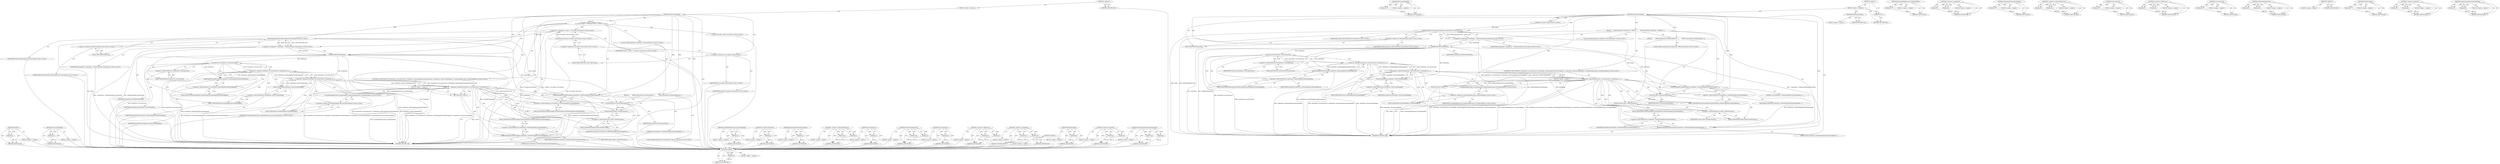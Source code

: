 digraph "setPerformingMicrotaskCheckpoint" {
vulnerable_113 [label=<(METHOD,ASSERT)>];
vulnerable_114 [label=<(PARAM,p1)>];
vulnerable_115 [label=<(BLOCK,&lt;empty&gt;,&lt;empty&gt;)>];
vulnerable_116 [label=<(METHOD_RETURN,ANY)>];
vulnerable_135 [label=<(METHOD,destructionPending)>];
vulnerable_136 [label=<(PARAM,p1)>];
vulnerable_137 [label=<(BLOCK,&lt;empty&gt;,&lt;empty&gt;)>];
vulnerable_138 [label=<(METHOD_RETURN,ANY)>];
vulnerable_6 [label=<(METHOD,&lt;global&gt;)<SUB>1</SUB>>];
vulnerable_7 [label=<(BLOCK,&lt;empty&gt;,&lt;empty&gt;)<SUB>1</SUB>>];
vulnerable_8 [label=<(METHOD,performCheckpoint)<SUB>1</SUB>>];
vulnerable_9 [label="<(BLOCK,{
    v8::Isolate* isolate = v8::Isolate::GetCu...,{
    v8::Isolate* isolate = v8::Isolate::GetCu...)<SUB>2</SUB>>"];
vulnerable_10 [label="<(LOCAL,v8.Isolate* isolate: v8.Isolate*)<SUB>3</SUB>>"];
vulnerable_11 [label="<(&lt;operator&gt;.assignment,* isolate = v8::Isolate::GetCurrent())<SUB>3</SUB>>"];
vulnerable_12 [label="<(IDENTIFIER,isolate,* isolate = v8::Isolate::GetCurrent())<SUB>3</SUB>>"];
vulnerable_13 [label="<(v8.Isolate.GetCurrent,v8::Isolate::GetCurrent())<SUB>3</SUB>>"];
vulnerable_14 [label="<(&lt;operator&gt;.fieldAccess,v8::Isolate::GetCurrent)<SUB>3</SUB>>"];
vulnerable_15 [label="<(&lt;operator&gt;.fieldAccess,v8::Isolate)<SUB>3</SUB>>"];
vulnerable_16 [label="<(IDENTIFIER,v8,v8::Isolate::GetCurrent())<SUB>3</SUB>>"];
vulnerable_17 [label="<(IDENTIFIER,Isolate,v8::Isolate::GetCurrent())<SUB>3</SUB>>"];
vulnerable_18 [label=<(FIELD_IDENTIFIER,GetCurrent,GetCurrent)<SUB>3</SUB>>];
vulnerable_19 [label="<(LOCAL,V8PerIsolateData* isolateData: V8PerIsolateData*)<SUB>4</SUB>>"];
vulnerable_20 [label="<(&lt;operator&gt;.assignment,* isolateData = V8PerIsolateData::from(isolate))<SUB>4</SUB>>"];
vulnerable_21 [label="<(IDENTIFIER,isolateData,* isolateData = V8PerIsolateData::from(isolate))<SUB>4</SUB>>"];
vulnerable_22 [label="<(V8PerIsolateData.from,V8PerIsolateData::from(isolate))<SUB>4</SUB>>"];
vulnerable_23 [label="<(&lt;operator&gt;.fieldAccess,V8PerIsolateData::from)<SUB>4</SUB>>"];
vulnerable_24 [label="<(IDENTIFIER,V8PerIsolateData,V8PerIsolateData::from(isolate))<SUB>4</SUB>>"];
vulnerable_25 [label=<(FIELD_IDENTIFIER,from,from)<SUB>4</SUB>>];
vulnerable_26 [label="<(IDENTIFIER,isolate,V8PerIsolateData::from(isolate))<SUB>4</SUB>>"];
vulnerable_27 [label=<(ASSERT,ASSERT(isolateData))<SUB>5</SUB>>];
vulnerable_28 [label=<(IDENTIFIER,isolateData,ASSERT(isolateData))<SUB>5</SUB>>];
vulnerable_29 [label="<(CONTROL_STRUCTURE,IF,if (isolateData-&gt;recursionLevel() || isolateData-&gt;performingMicrotaskCheckpoint() || isolateData-&gt;destructionPending() || ScriptForbiddenScope::isScriptForbidden()))<SUB>6</SUB>>"];
vulnerable_30 [label=<(&lt;operator&gt;.logicalOr,isolateData-&gt;recursionLevel() || isolateData-&gt;p...)<SUB>6</SUB>>];
vulnerable_31 [label=<(&lt;operator&gt;.logicalOr,isolateData-&gt;recursionLevel() || isolateData-&gt;p...)<SUB>6</SUB>>];
vulnerable_32 [label=<(&lt;operator&gt;.logicalOr,isolateData-&gt;recursionLevel() || isolateData-&gt;p...)<SUB>6</SUB>>];
vulnerable_33 [label=<(recursionLevel,isolateData-&gt;recursionLevel())<SUB>6</SUB>>];
vulnerable_34 [label=<(&lt;operator&gt;.indirectFieldAccess,isolateData-&gt;recursionLevel)<SUB>6</SUB>>];
vulnerable_35 [label=<(IDENTIFIER,isolateData,isolateData-&gt;recursionLevel())<SUB>6</SUB>>];
vulnerable_36 [label=<(FIELD_IDENTIFIER,recursionLevel,recursionLevel)<SUB>6</SUB>>];
vulnerable_37 [label=<(performingMicrotaskCheckpoint,isolateData-&gt;performingMicrotaskCheckpoint())<SUB>6</SUB>>];
vulnerable_38 [label=<(&lt;operator&gt;.indirectFieldAccess,isolateData-&gt;performingMicrotaskCheckpoint)<SUB>6</SUB>>];
vulnerable_39 [label=<(IDENTIFIER,isolateData,isolateData-&gt;performingMicrotaskCheckpoint())<SUB>6</SUB>>];
vulnerable_40 [label=<(FIELD_IDENTIFIER,performingMicrotaskCheckpoint,performingMicrotaskCheckpoint)<SUB>6</SUB>>];
vulnerable_41 [label=<(destructionPending,isolateData-&gt;destructionPending())<SUB>6</SUB>>];
vulnerable_42 [label=<(&lt;operator&gt;.indirectFieldAccess,isolateData-&gt;destructionPending)<SUB>6</SUB>>];
vulnerable_43 [label=<(IDENTIFIER,isolateData,isolateData-&gt;destructionPending())<SUB>6</SUB>>];
vulnerable_44 [label=<(FIELD_IDENTIFIER,destructionPending,destructionPending)<SUB>6</SUB>>];
vulnerable_45 [label="<(ScriptForbiddenScope.isScriptForbidden,ScriptForbiddenScope::isScriptForbidden())<SUB>6</SUB>>"];
vulnerable_46 [label="<(&lt;operator&gt;.fieldAccess,ScriptForbiddenScope::isScriptForbidden)<SUB>6</SUB>>"];
vulnerable_47 [label="<(IDENTIFIER,ScriptForbiddenScope,ScriptForbiddenScope::isScriptForbidden())<SUB>6</SUB>>"];
vulnerable_48 [label=<(FIELD_IDENTIFIER,isScriptForbidden,isScriptForbidden)<SUB>6</SUB>>];
vulnerable_49 [label=<(BLOCK,&lt;empty&gt;,&lt;empty&gt;)<SUB>7</SUB>>];
vulnerable_50 [label=<(RETURN,return;,return;)<SUB>7</SUB>>];
vulnerable_51 [label=<(setPerformingMicrotaskCheckpoint,isolateData-&gt;setPerformingMicrotaskCheckpoint(t...)<SUB>8</SUB>>];
vulnerable_52 [label=<(&lt;operator&gt;.indirectFieldAccess,isolateData-&gt;setPerformingMicrotaskCheckpoint)<SUB>8</SUB>>];
vulnerable_53 [label=<(IDENTIFIER,isolateData,isolateData-&gt;setPerformingMicrotaskCheckpoint(t...)<SUB>8</SUB>>];
vulnerable_54 [label=<(FIELD_IDENTIFIER,setPerformingMicrotaskCheckpoint,setPerformingMicrotaskCheckpoint)<SUB>8</SUB>>];
vulnerable_55 [label=<(LITERAL,true,isolateData-&gt;setPerformingMicrotaskCheckpoint(t...)<SUB>8</SUB>>];
vulnerable_56 [label=<(BLOCK,{
        V8RecursionScope recursionScope(isola...,{
        V8RecursionScope recursionScope(isola...)<SUB>9</SUB>>];
vulnerable_57 [label="<(LOCAL,V8RecursionScope recursionScope: V8RecursionScope)<SUB>10</SUB>>"];
vulnerable_58 [label=<(recursionScope,recursionScope(isolate))<SUB>10</SUB>>];
vulnerable_59 [label=<(IDENTIFIER,isolate,recursionScope(isolate))<SUB>10</SUB>>];
vulnerable_60 [label=<(RunMicrotasks,isolate-&gt;RunMicrotasks())<SUB>11</SUB>>];
vulnerable_61 [label=<(&lt;operator&gt;.indirectFieldAccess,isolate-&gt;RunMicrotasks)<SUB>11</SUB>>];
vulnerable_62 [label=<(IDENTIFIER,isolate,isolate-&gt;RunMicrotasks())<SUB>11</SUB>>];
vulnerable_63 [label=<(FIELD_IDENTIFIER,RunMicrotasks,RunMicrotasks)<SUB>11</SUB>>];
vulnerable_64 [label=<(setPerformingMicrotaskCheckpoint,isolateData-&gt;setPerformingMicrotaskCheckpoint(f...)<SUB>13</SUB>>];
vulnerable_65 [label=<(&lt;operator&gt;.indirectFieldAccess,isolateData-&gt;setPerformingMicrotaskCheckpoint)<SUB>13</SUB>>];
vulnerable_66 [label=<(IDENTIFIER,isolateData,isolateData-&gt;setPerformingMicrotaskCheckpoint(f...)<SUB>13</SUB>>];
vulnerable_67 [label=<(FIELD_IDENTIFIER,setPerformingMicrotaskCheckpoint,setPerformingMicrotaskCheckpoint)<SUB>13</SUB>>];
vulnerable_68 [label=<(LITERAL,false,isolateData-&gt;setPerformingMicrotaskCheckpoint(f...)<SUB>13</SUB>>];
vulnerable_69 [label=<(METHOD_RETURN,void)<SUB>1</SUB>>];
vulnerable_71 [label=<(METHOD_RETURN,ANY)<SUB>1</SUB>>];
vulnerable_139 [label=<(METHOD,ScriptForbiddenScope.isScriptForbidden)>];
vulnerable_140 [label=<(PARAM,p1)>];
vulnerable_141 [label=<(BLOCK,&lt;empty&gt;,&lt;empty&gt;)>];
vulnerable_142 [label=<(METHOD_RETURN,ANY)>];
vulnerable_99 [label=<(METHOD,v8.Isolate.GetCurrent)>];
vulnerable_100 [label=<(PARAM,p1)>];
vulnerable_101 [label=<(BLOCK,&lt;empty&gt;,&lt;empty&gt;)>];
vulnerable_102 [label=<(METHOD_RETURN,ANY)>];
vulnerable_131 [label=<(METHOD,performingMicrotaskCheckpoint)>];
vulnerable_132 [label=<(PARAM,p1)>];
vulnerable_133 [label=<(BLOCK,&lt;empty&gt;,&lt;empty&gt;)>];
vulnerable_134 [label=<(METHOD_RETURN,ANY)>];
vulnerable_126 [label=<(METHOD,&lt;operator&gt;.indirectFieldAccess)>];
vulnerable_127 [label=<(PARAM,p1)>];
vulnerable_128 [label=<(PARAM,p2)>];
vulnerable_129 [label=<(BLOCK,&lt;empty&gt;,&lt;empty&gt;)>];
vulnerable_130 [label=<(METHOD_RETURN,ANY)>];
vulnerable_122 [label=<(METHOD,recursionLevel)>];
vulnerable_123 [label=<(PARAM,p1)>];
vulnerable_124 [label=<(BLOCK,&lt;empty&gt;,&lt;empty&gt;)>];
vulnerable_125 [label=<(METHOD_RETURN,ANY)>];
vulnerable_108 [label=<(METHOD,V8PerIsolateData.from)>];
vulnerable_109 [label=<(PARAM,p1)>];
vulnerable_110 [label=<(PARAM,p2)>];
vulnerable_111 [label=<(BLOCK,&lt;empty&gt;,&lt;empty&gt;)>];
vulnerable_112 [label=<(METHOD_RETURN,ANY)>];
vulnerable_148 [label=<(METHOD,recursionScope)>];
vulnerable_149 [label=<(PARAM,p1)>];
vulnerable_150 [label=<(BLOCK,&lt;empty&gt;,&lt;empty&gt;)>];
vulnerable_151 [label=<(METHOD_RETURN,ANY)>];
vulnerable_103 [label=<(METHOD,&lt;operator&gt;.fieldAccess)>];
vulnerable_104 [label=<(PARAM,p1)>];
vulnerable_105 [label=<(PARAM,p2)>];
vulnerable_106 [label=<(BLOCK,&lt;empty&gt;,&lt;empty&gt;)>];
vulnerable_107 [label=<(METHOD_RETURN,ANY)>];
vulnerable_94 [label=<(METHOD,&lt;operator&gt;.assignment)>];
vulnerable_95 [label=<(PARAM,p1)>];
vulnerable_96 [label=<(PARAM,p2)>];
vulnerable_97 [label=<(BLOCK,&lt;empty&gt;,&lt;empty&gt;)>];
vulnerable_98 [label=<(METHOD_RETURN,ANY)>];
vulnerable_88 [label=<(METHOD,&lt;global&gt;)<SUB>1</SUB>>];
vulnerable_89 [label=<(BLOCK,&lt;empty&gt;,&lt;empty&gt;)>];
vulnerable_90 [label=<(METHOD_RETURN,ANY)>];
vulnerable_152 [label=<(METHOD,RunMicrotasks)>];
vulnerable_153 [label=<(PARAM,p1)>];
vulnerable_154 [label=<(BLOCK,&lt;empty&gt;,&lt;empty&gt;)>];
vulnerable_155 [label=<(METHOD_RETURN,ANY)>];
vulnerable_117 [label=<(METHOD,&lt;operator&gt;.logicalOr)>];
vulnerable_118 [label=<(PARAM,p1)>];
vulnerable_119 [label=<(PARAM,p2)>];
vulnerable_120 [label=<(BLOCK,&lt;empty&gt;,&lt;empty&gt;)>];
vulnerable_121 [label=<(METHOD_RETURN,ANY)>];
vulnerable_143 [label=<(METHOD,setPerformingMicrotaskCheckpoint)>];
vulnerable_144 [label=<(PARAM,p1)>];
vulnerable_145 [label=<(PARAM,p2)>];
vulnerable_146 [label=<(BLOCK,&lt;empty&gt;,&lt;empty&gt;)>];
vulnerable_147 [label=<(METHOD_RETURN,ANY)>];
fixed_104 [label=<(METHOD,ASSERT)>];
fixed_105 [label=<(PARAM,p1)>];
fixed_106 [label=<(BLOCK,&lt;empty&gt;,&lt;empty&gt;)>];
fixed_107 [label=<(METHOD_RETURN,ANY)>];
fixed_126 [label=<(METHOD,destructionPending)>];
fixed_127 [label=<(PARAM,p1)>];
fixed_128 [label=<(BLOCK,&lt;empty&gt;,&lt;empty&gt;)>];
fixed_129 [label=<(METHOD_RETURN,ANY)>];
fixed_6 [label=<(METHOD,&lt;global&gt;)<SUB>1</SUB>>];
fixed_7 [label=<(BLOCK,&lt;empty&gt;,&lt;empty&gt;)<SUB>1</SUB>>];
fixed_8 [label=<(METHOD,performCheckpoint)<SUB>1</SUB>>];
fixed_9 [label=<(BLOCK,&lt;empty&gt;,&lt;empty&gt;)>];
fixed_10 [label=<(METHOD_RETURN,void)<SUB>1</SUB>>];
fixed_12 [label=<(UNKNOWN,),))<SUB>1</SUB>>];
fixed_13 [label=<(METHOD,performCheckpoint)<SUB>2</SUB>>];
fixed_14 [label="<(PARAM,v8::Isolate* isolate)<SUB>2</SUB>>"];
fixed_15 [label=<(BLOCK,{
     V8PerIsolateData* isolateData = V8PerIso...,{
     V8PerIsolateData* isolateData = V8PerIso...)<SUB>3</SUB>>];
fixed_16 [label="<(LOCAL,V8PerIsolateData* isolateData: V8PerIsolateData*)<SUB>4</SUB>>"];
fixed_17 [label="<(&lt;operator&gt;.assignment,* isolateData = V8PerIsolateData::from(isolate))<SUB>4</SUB>>"];
fixed_18 [label="<(IDENTIFIER,isolateData,* isolateData = V8PerIsolateData::from(isolate))<SUB>4</SUB>>"];
fixed_19 [label="<(V8PerIsolateData.from,V8PerIsolateData::from(isolate))<SUB>4</SUB>>"];
fixed_20 [label="<(&lt;operator&gt;.fieldAccess,V8PerIsolateData::from)<SUB>4</SUB>>"];
fixed_21 [label="<(IDENTIFIER,V8PerIsolateData,V8PerIsolateData::from(isolate))<SUB>4</SUB>>"];
fixed_22 [label=<(FIELD_IDENTIFIER,from,from)<SUB>4</SUB>>];
fixed_23 [label="<(IDENTIFIER,isolate,V8PerIsolateData::from(isolate))<SUB>4</SUB>>"];
fixed_24 [label=<(ASSERT,ASSERT(isolateData))<SUB>5</SUB>>];
fixed_25 [label=<(IDENTIFIER,isolateData,ASSERT(isolateData))<SUB>5</SUB>>];
fixed_26 [label="<(CONTROL_STRUCTURE,IF,if (isolateData-&gt;recursionLevel() || isolateData-&gt;performingMicrotaskCheckpoint() || isolateData-&gt;destructionPending() || ScriptForbiddenScope::isScriptForbidden()))<SUB>6</SUB>>"];
fixed_27 [label=<(&lt;operator&gt;.logicalOr,isolateData-&gt;recursionLevel() || isolateData-&gt;p...)<SUB>6</SUB>>];
fixed_28 [label=<(&lt;operator&gt;.logicalOr,isolateData-&gt;recursionLevel() || isolateData-&gt;p...)<SUB>6</SUB>>];
fixed_29 [label=<(&lt;operator&gt;.logicalOr,isolateData-&gt;recursionLevel() || isolateData-&gt;p...)<SUB>6</SUB>>];
fixed_30 [label=<(recursionLevel,isolateData-&gt;recursionLevel())<SUB>6</SUB>>];
fixed_31 [label=<(&lt;operator&gt;.indirectFieldAccess,isolateData-&gt;recursionLevel)<SUB>6</SUB>>];
fixed_32 [label=<(IDENTIFIER,isolateData,isolateData-&gt;recursionLevel())<SUB>6</SUB>>];
fixed_33 [label=<(FIELD_IDENTIFIER,recursionLevel,recursionLevel)<SUB>6</SUB>>];
fixed_34 [label=<(performingMicrotaskCheckpoint,isolateData-&gt;performingMicrotaskCheckpoint())<SUB>6</SUB>>];
fixed_35 [label=<(&lt;operator&gt;.indirectFieldAccess,isolateData-&gt;performingMicrotaskCheckpoint)<SUB>6</SUB>>];
fixed_36 [label=<(IDENTIFIER,isolateData,isolateData-&gt;performingMicrotaskCheckpoint())<SUB>6</SUB>>];
fixed_37 [label=<(FIELD_IDENTIFIER,performingMicrotaskCheckpoint,performingMicrotaskCheckpoint)<SUB>6</SUB>>];
fixed_38 [label=<(destructionPending,isolateData-&gt;destructionPending())<SUB>6</SUB>>];
fixed_39 [label=<(&lt;operator&gt;.indirectFieldAccess,isolateData-&gt;destructionPending)<SUB>6</SUB>>];
fixed_40 [label=<(IDENTIFIER,isolateData,isolateData-&gt;destructionPending())<SUB>6</SUB>>];
fixed_41 [label=<(FIELD_IDENTIFIER,destructionPending,destructionPending)<SUB>6</SUB>>];
fixed_42 [label="<(ScriptForbiddenScope.isScriptForbidden,ScriptForbiddenScope::isScriptForbidden())<SUB>6</SUB>>"];
fixed_43 [label="<(&lt;operator&gt;.fieldAccess,ScriptForbiddenScope::isScriptForbidden)<SUB>6</SUB>>"];
fixed_44 [label="<(IDENTIFIER,ScriptForbiddenScope,ScriptForbiddenScope::isScriptForbidden())<SUB>6</SUB>>"];
fixed_45 [label=<(FIELD_IDENTIFIER,isScriptForbidden,isScriptForbidden)<SUB>6</SUB>>];
fixed_46 [label=<(BLOCK,&lt;empty&gt;,&lt;empty&gt;)<SUB>7</SUB>>];
fixed_47 [label=<(RETURN,return;,return;)<SUB>7</SUB>>];
fixed_48 [label=<(setPerformingMicrotaskCheckpoint,isolateData-&gt;setPerformingMicrotaskCheckpoint(t...)<SUB>8</SUB>>];
fixed_49 [label=<(&lt;operator&gt;.indirectFieldAccess,isolateData-&gt;setPerformingMicrotaskCheckpoint)<SUB>8</SUB>>];
fixed_50 [label=<(IDENTIFIER,isolateData,isolateData-&gt;setPerformingMicrotaskCheckpoint(t...)<SUB>8</SUB>>];
fixed_51 [label=<(FIELD_IDENTIFIER,setPerformingMicrotaskCheckpoint,setPerformingMicrotaskCheckpoint)<SUB>8</SUB>>];
fixed_52 [label=<(LITERAL,true,isolateData-&gt;setPerformingMicrotaskCheckpoint(t...)<SUB>8</SUB>>];
fixed_53 [label=<(BLOCK,{
        V8RecursionScope recursionScope(isola...,{
        V8RecursionScope recursionScope(isola...)<SUB>9</SUB>>];
fixed_54 [label="<(LOCAL,V8RecursionScope recursionScope: V8RecursionScope)<SUB>10</SUB>>"];
fixed_55 [label=<(recursionScope,recursionScope(isolate))<SUB>10</SUB>>];
fixed_56 [label=<(IDENTIFIER,isolate,recursionScope(isolate))<SUB>10</SUB>>];
fixed_57 [label=<(RunMicrotasks,isolate-&gt;RunMicrotasks())<SUB>11</SUB>>];
fixed_58 [label=<(&lt;operator&gt;.indirectFieldAccess,isolate-&gt;RunMicrotasks)<SUB>11</SUB>>];
fixed_59 [label=<(IDENTIFIER,isolate,isolate-&gt;RunMicrotasks())<SUB>11</SUB>>];
fixed_60 [label=<(FIELD_IDENTIFIER,RunMicrotasks,RunMicrotasks)<SUB>11</SUB>>];
fixed_61 [label=<(setPerformingMicrotaskCheckpoint,isolateData-&gt;setPerformingMicrotaskCheckpoint(f...)<SUB>13</SUB>>];
fixed_62 [label=<(&lt;operator&gt;.indirectFieldAccess,isolateData-&gt;setPerformingMicrotaskCheckpoint)<SUB>13</SUB>>];
fixed_63 [label=<(IDENTIFIER,isolateData,isolateData-&gt;setPerformingMicrotaskCheckpoint(f...)<SUB>13</SUB>>];
fixed_64 [label=<(FIELD_IDENTIFIER,setPerformingMicrotaskCheckpoint,setPerformingMicrotaskCheckpoint)<SUB>13</SUB>>];
fixed_65 [label=<(LITERAL,false,isolateData-&gt;setPerformingMicrotaskCheckpoint(f...)<SUB>13</SUB>>];
fixed_66 [label=<(METHOD_RETURN,void)<SUB>2</SUB>>];
fixed_68 [label=<(METHOD_RETURN,ANY)<SUB>1</SUB>>];
fixed_130 [label=<(METHOD,ScriptForbiddenScope.isScriptForbidden)>];
fixed_131 [label=<(PARAM,p1)>];
fixed_132 [label=<(BLOCK,&lt;empty&gt;,&lt;empty&gt;)>];
fixed_133 [label=<(METHOD_RETURN,ANY)>];
fixed_89 [label=<(METHOD,&lt;operator&gt;.assignment)>];
fixed_90 [label=<(PARAM,p1)>];
fixed_91 [label=<(PARAM,p2)>];
fixed_92 [label=<(BLOCK,&lt;empty&gt;,&lt;empty&gt;)>];
fixed_93 [label=<(METHOD_RETURN,ANY)>];
fixed_122 [label=<(METHOD,performingMicrotaskCheckpoint)>];
fixed_123 [label=<(PARAM,p1)>];
fixed_124 [label=<(BLOCK,&lt;empty&gt;,&lt;empty&gt;)>];
fixed_125 [label=<(METHOD_RETURN,ANY)>];
fixed_117 [label=<(METHOD,&lt;operator&gt;.indirectFieldAccess)>];
fixed_118 [label=<(PARAM,p1)>];
fixed_119 [label=<(PARAM,p2)>];
fixed_120 [label=<(BLOCK,&lt;empty&gt;,&lt;empty&gt;)>];
fixed_121 [label=<(METHOD_RETURN,ANY)>];
fixed_113 [label=<(METHOD,recursionLevel)>];
fixed_114 [label=<(PARAM,p1)>];
fixed_115 [label=<(BLOCK,&lt;empty&gt;,&lt;empty&gt;)>];
fixed_116 [label=<(METHOD_RETURN,ANY)>];
fixed_99 [label=<(METHOD,&lt;operator&gt;.fieldAccess)>];
fixed_100 [label=<(PARAM,p1)>];
fixed_101 [label=<(PARAM,p2)>];
fixed_102 [label=<(BLOCK,&lt;empty&gt;,&lt;empty&gt;)>];
fixed_103 [label=<(METHOD_RETURN,ANY)>];
fixed_139 [label=<(METHOD,recursionScope)>];
fixed_140 [label=<(PARAM,p1)>];
fixed_141 [label=<(BLOCK,&lt;empty&gt;,&lt;empty&gt;)>];
fixed_142 [label=<(METHOD_RETURN,ANY)>];
fixed_94 [label=<(METHOD,V8PerIsolateData.from)>];
fixed_95 [label=<(PARAM,p1)>];
fixed_96 [label=<(PARAM,p2)>];
fixed_97 [label=<(BLOCK,&lt;empty&gt;,&lt;empty&gt;)>];
fixed_98 [label=<(METHOD_RETURN,ANY)>];
fixed_83 [label=<(METHOD,&lt;global&gt;)<SUB>1</SUB>>];
fixed_84 [label=<(BLOCK,&lt;empty&gt;,&lt;empty&gt;)>];
fixed_85 [label=<(METHOD_RETURN,ANY)>];
fixed_143 [label=<(METHOD,RunMicrotasks)>];
fixed_144 [label=<(PARAM,p1)>];
fixed_145 [label=<(BLOCK,&lt;empty&gt;,&lt;empty&gt;)>];
fixed_146 [label=<(METHOD_RETURN,ANY)>];
fixed_108 [label=<(METHOD,&lt;operator&gt;.logicalOr)>];
fixed_109 [label=<(PARAM,p1)>];
fixed_110 [label=<(PARAM,p2)>];
fixed_111 [label=<(BLOCK,&lt;empty&gt;,&lt;empty&gt;)>];
fixed_112 [label=<(METHOD_RETURN,ANY)>];
fixed_134 [label=<(METHOD,setPerformingMicrotaskCheckpoint)>];
fixed_135 [label=<(PARAM,p1)>];
fixed_136 [label=<(PARAM,p2)>];
fixed_137 [label=<(BLOCK,&lt;empty&gt;,&lt;empty&gt;)>];
fixed_138 [label=<(METHOD_RETURN,ANY)>];
vulnerable_113 -> vulnerable_114  [key=0, label="AST: "];
vulnerable_113 -> vulnerable_114  [key=1, label="DDG: "];
vulnerable_113 -> vulnerable_115  [key=0, label="AST: "];
vulnerable_113 -> vulnerable_116  [key=0, label="AST: "];
vulnerable_113 -> vulnerable_116  [key=1, label="CFG: "];
vulnerable_114 -> vulnerable_116  [key=0, label="DDG: p1"];
vulnerable_115 -> fixed_104  [key=0];
vulnerable_116 -> fixed_104  [key=0];
vulnerable_135 -> vulnerable_136  [key=0, label="AST: "];
vulnerable_135 -> vulnerable_136  [key=1, label="DDG: "];
vulnerable_135 -> vulnerable_137  [key=0, label="AST: "];
vulnerable_135 -> vulnerable_138  [key=0, label="AST: "];
vulnerable_135 -> vulnerable_138  [key=1, label="CFG: "];
vulnerable_136 -> vulnerable_138  [key=0, label="DDG: p1"];
vulnerable_137 -> fixed_104  [key=0];
vulnerable_138 -> fixed_104  [key=0];
vulnerable_6 -> vulnerable_7  [key=0, label="AST: "];
vulnerable_6 -> vulnerable_71  [key=0, label="AST: "];
vulnerable_6 -> vulnerable_71  [key=1, label="CFG: "];
vulnerable_7 -> vulnerable_8  [key=0, label="AST: "];
vulnerable_8 -> vulnerable_9  [key=0, label="AST: "];
vulnerable_8 -> vulnerable_69  [key=0, label="AST: "];
vulnerable_8 -> vulnerable_15  [key=0, label="CFG: "];
vulnerable_8 -> vulnerable_56  [key=0, label="DDG: "];
vulnerable_8 -> vulnerable_27  [key=0, label="DDG: "];
vulnerable_8 -> vulnerable_51  [key=0, label="DDG: "];
vulnerable_8 -> vulnerable_64  [key=0, label="DDG: "];
vulnerable_8 -> vulnerable_22  [key=0, label="DDG: "];
vulnerable_8 -> vulnerable_50  [key=0, label="DDG: "];
vulnerable_8 -> vulnerable_58  [key=0, label="DDG: "];
vulnerable_9 -> vulnerable_10  [key=0, label="AST: "];
vulnerable_9 -> vulnerable_11  [key=0, label="AST: "];
vulnerable_9 -> vulnerable_19  [key=0, label="AST: "];
vulnerable_9 -> vulnerable_20  [key=0, label="AST: "];
vulnerable_9 -> vulnerable_27  [key=0, label="AST: "];
vulnerable_9 -> vulnerable_29  [key=0, label="AST: "];
vulnerable_9 -> vulnerable_51  [key=0, label="AST: "];
vulnerable_9 -> vulnerable_56  [key=0, label="AST: "];
vulnerable_9 -> vulnerable_64  [key=0, label="AST: "];
vulnerable_10 -> fixed_104  [key=0];
vulnerable_11 -> vulnerable_12  [key=0, label="AST: "];
vulnerable_11 -> vulnerable_13  [key=0, label="AST: "];
vulnerable_11 -> vulnerable_25  [key=0, label="CFG: "];
vulnerable_11 -> vulnerable_69  [key=0, label="DDG: v8::Isolate::GetCurrent()"];
vulnerable_11 -> vulnerable_69  [key=1, label="DDG: * isolate = v8::Isolate::GetCurrent()"];
vulnerable_11 -> vulnerable_22  [key=0, label="DDG: isolate"];
vulnerable_12 -> fixed_104  [key=0];
vulnerable_13 -> vulnerable_14  [key=0, label="AST: "];
vulnerable_13 -> vulnerable_11  [key=0, label="CFG: "];
vulnerable_13 -> vulnerable_11  [key=1, label="DDG: v8::Isolate::GetCurrent"];
vulnerable_13 -> vulnerable_69  [key=0, label="DDG: v8::Isolate::GetCurrent"];
vulnerable_14 -> vulnerable_15  [key=0, label="AST: "];
vulnerable_14 -> vulnerable_18  [key=0, label="AST: "];
vulnerable_14 -> vulnerable_13  [key=0, label="CFG: "];
vulnerable_15 -> vulnerable_16  [key=0, label="AST: "];
vulnerable_15 -> vulnerable_17  [key=0, label="AST: "];
vulnerable_15 -> vulnerable_18  [key=0, label="CFG: "];
vulnerable_16 -> fixed_104  [key=0];
vulnerable_17 -> fixed_104  [key=0];
vulnerable_18 -> vulnerable_14  [key=0, label="CFG: "];
vulnerable_19 -> fixed_104  [key=0];
vulnerable_20 -> vulnerable_21  [key=0, label="AST: "];
vulnerable_20 -> vulnerable_22  [key=0, label="AST: "];
vulnerable_20 -> vulnerable_27  [key=0, label="CFG: "];
vulnerable_20 -> vulnerable_27  [key=1, label="DDG: isolateData"];
vulnerable_20 -> vulnerable_69  [key=0, label="DDG: V8PerIsolateData::from(isolate)"];
vulnerable_20 -> vulnerable_69  [key=1, label="DDG: * isolateData = V8PerIsolateData::from(isolate)"];
vulnerable_21 -> fixed_104  [key=0];
vulnerable_22 -> vulnerable_23  [key=0, label="AST: "];
vulnerable_22 -> vulnerable_26  [key=0, label="AST: "];
vulnerable_22 -> vulnerable_20  [key=0, label="CFG: "];
vulnerable_22 -> vulnerable_20  [key=1, label="DDG: V8PerIsolateData::from"];
vulnerable_22 -> vulnerable_20  [key=2, label="DDG: isolate"];
vulnerable_22 -> vulnerable_69  [key=0, label="DDG: V8PerIsolateData::from"];
vulnerable_22 -> vulnerable_69  [key=1, label="DDG: isolate"];
vulnerable_22 -> vulnerable_58  [key=0, label="DDG: isolate"];
vulnerable_23 -> vulnerable_24  [key=0, label="AST: "];
vulnerable_23 -> vulnerable_25  [key=0, label="AST: "];
vulnerable_23 -> vulnerable_22  [key=0, label="CFG: "];
vulnerable_24 -> fixed_104  [key=0];
vulnerable_25 -> vulnerable_23  [key=0, label="CFG: "];
vulnerable_26 -> fixed_104  [key=0];
vulnerable_27 -> vulnerable_28  [key=0, label="AST: "];
vulnerable_27 -> vulnerable_36  [key=0, label="CFG: "];
vulnerable_27 -> vulnerable_69  [key=0, label="DDG: isolateData"];
vulnerable_27 -> vulnerable_69  [key=1, label="DDG: ASSERT(isolateData)"];
vulnerable_27 -> vulnerable_51  [key=0, label="DDG: isolateData"];
vulnerable_27 -> vulnerable_64  [key=0, label="DDG: isolateData"];
vulnerable_27 -> vulnerable_41  [key=0, label="DDG: isolateData"];
vulnerable_27 -> vulnerable_33  [key=0, label="DDG: isolateData"];
vulnerable_27 -> vulnerable_37  [key=0, label="DDG: isolateData"];
vulnerable_28 -> fixed_104  [key=0];
vulnerable_29 -> vulnerable_30  [key=0, label="AST: "];
vulnerable_29 -> vulnerable_49  [key=0, label="AST: "];
vulnerable_30 -> vulnerable_31  [key=0, label="AST: "];
vulnerable_30 -> vulnerable_45  [key=0, label="AST: "];
vulnerable_30 -> vulnerable_50  [key=0, label="CFG: "];
vulnerable_30 -> vulnerable_50  [key=1, label="CDG: "];
vulnerable_30 -> vulnerable_54  [key=0, label="CFG: "];
vulnerable_30 -> vulnerable_54  [key=1, label="CDG: "];
vulnerable_30 -> vulnerable_69  [key=0, label="DDG: isolateData-&gt;recursionLevel() || isolateData-&gt;performingMicrotaskCheckpoint() || isolateData-&gt;destructionPending()"];
vulnerable_30 -> vulnerable_69  [key=1, label="DDG: ScriptForbiddenScope::isScriptForbidden()"];
vulnerable_30 -> vulnerable_69  [key=2, label="DDG: isolateData-&gt;recursionLevel() || isolateData-&gt;performingMicrotaskCheckpoint() || isolateData-&gt;destructionPending() || ScriptForbiddenScope::isScriptForbidden()"];
vulnerable_30 -> vulnerable_58  [key=0, label="CDG: "];
vulnerable_30 -> vulnerable_60  [key=0, label="CDG: "];
vulnerable_30 -> vulnerable_61  [key=0, label="CDG: "];
vulnerable_30 -> vulnerable_64  [key=0, label="CDG: "];
vulnerable_30 -> vulnerable_51  [key=0, label="CDG: "];
vulnerable_30 -> vulnerable_52  [key=0, label="CDG: "];
vulnerable_30 -> vulnerable_67  [key=0, label="CDG: "];
vulnerable_30 -> vulnerable_63  [key=0, label="CDG: "];
vulnerable_30 -> vulnerable_65  [key=0, label="CDG: "];
vulnerable_31 -> vulnerable_32  [key=0, label="AST: "];
vulnerable_31 -> vulnerable_41  [key=0, label="AST: "];
vulnerable_31 -> vulnerable_30  [key=0, label="CFG: "];
vulnerable_31 -> vulnerable_30  [key=1, label="DDG: isolateData-&gt;recursionLevel() || isolateData-&gt;performingMicrotaskCheckpoint()"];
vulnerable_31 -> vulnerable_30  [key=2, label="DDG: isolateData-&gt;destructionPending()"];
vulnerable_31 -> vulnerable_48  [key=0, label="CFG: "];
vulnerable_31 -> vulnerable_48  [key=1, label="CDG: "];
vulnerable_31 -> vulnerable_69  [key=0, label="DDG: isolateData-&gt;recursionLevel() || isolateData-&gt;performingMicrotaskCheckpoint()"];
vulnerable_31 -> vulnerable_69  [key=1, label="DDG: isolateData-&gt;destructionPending()"];
vulnerable_31 -> vulnerable_46  [key=0, label="CDG: "];
vulnerable_31 -> vulnerable_45  [key=0, label="CDG: "];
vulnerable_32 -> vulnerable_33  [key=0, label="AST: "];
vulnerable_32 -> vulnerable_37  [key=0, label="AST: "];
vulnerable_32 -> vulnerable_31  [key=0, label="CFG: "];
vulnerable_32 -> vulnerable_31  [key=1, label="DDG: isolateData-&gt;recursionLevel()"];
vulnerable_32 -> vulnerable_31  [key=2, label="DDG: isolateData-&gt;performingMicrotaskCheckpoint()"];
vulnerable_32 -> vulnerable_44  [key=0, label="CFG: "];
vulnerable_32 -> vulnerable_44  [key=1, label="CDG: "];
vulnerable_32 -> vulnerable_69  [key=0, label="DDG: isolateData-&gt;recursionLevel()"];
vulnerable_32 -> vulnerable_69  [key=1, label="DDG: isolateData-&gt;performingMicrotaskCheckpoint()"];
vulnerable_32 -> vulnerable_42  [key=0, label="CDG: "];
vulnerable_32 -> vulnerable_41  [key=0, label="CDG: "];
vulnerable_33 -> vulnerable_34  [key=0, label="AST: "];
vulnerable_33 -> vulnerable_32  [key=0, label="CFG: "];
vulnerable_33 -> vulnerable_32  [key=1, label="DDG: isolateData-&gt;recursionLevel"];
vulnerable_33 -> vulnerable_40  [key=0, label="CFG: "];
vulnerable_33 -> vulnerable_40  [key=1, label="CDG: "];
vulnerable_33 -> vulnerable_69  [key=0, label="DDG: isolateData-&gt;recursionLevel"];
vulnerable_33 -> vulnerable_37  [key=0, label="CDG: "];
vulnerable_33 -> vulnerable_38  [key=0, label="CDG: "];
vulnerable_34 -> vulnerable_35  [key=0, label="AST: "];
vulnerable_34 -> vulnerable_36  [key=0, label="AST: "];
vulnerable_34 -> vulnerable_33  [key=0, label="CFG: "];
vulnerable_35 -> fixed_104  [key=0];
vulnerable_36 -> vulnerable_34  [key=0, label="CFG: "];
vulnerable_37 -> vulnerable_38  [key=0, label="AST: "];
vulnerable_37 -> vulnerable_32  [key=0, label="CFG: "];
vulnerable_37 -> vulnerable_32  [key=1, label="DDG: isolateData-&gt;performingMicrotaskCheckpoint"];
vulnerable_37 -> vulnerable_69  [key=0, label="DDG: isolateData-&gt;performingMicrotaskCheckpoint"];
vulnerable_38 -> vulnerable_39  [key=0, label="AST: "];
vulnerable_38 -> vulnerable_40  [key=0, label="AST: "];
vulnerable_38 -> vulnerable_37  [key=0, label="CFG: "];
vulnerable_39 -> fixed_104  [key=0];
vulnerable_40 -> vulnerable_38  [key=0, label="CFG: "];
vulnerable_41 -> vulnerable_42  [key=0, label="AST: "];
vulnerable_41 -> vulnerable_31  [key=0, label="CFG: "];
vulnerable_41 -> vulnerable_31  [key=1, label="DDG: isolateData-&gt;destructionPending"];
vulnerable_41 -> vulnerable_69  [key=0, label="DDG: isolateData-&gt;destructionPending"];
vulnerable_42 -> vulnerable_43  [key=0, label="AST: "];
vulnerable_42 -> vulnerable_44  [key=0, label="AST: "];
vulnerable_42 -> vulnerable_41  [key=0, label="CFG: "];
vulnerable_43 -> fixed_104  [key=0];
vulnerable_44 -> vulnerable_42  [key=0, label="CFG: "];
vulnerable_45 -> vulnerable_46  [key=0, label="AST: "];
vulnerable_45 -> vulnerable_30  [key=0, label="CFG: "];
vulnerable_45 -> vulnerable_30  [key=1, label="DDG: ScriptForbiddenScope::isScriptForbidden"];
vulnerable_45 -> vulnerable_69  [key=0, label="DDG: ScriptForbiddenScope::isScriptForbidden"];
vulnerable_46 -> vulnerable_47  [key=0, label="AST: "];
vulnerable_46 -> vulnerable_48  [key=0, label="AST: "];
vulnerable_46 -> vulnerable_45  [key=0, label="CFG: "];
vulnerable_47 -> fixed_104  [key=0];
vulnerable_48 -> vulnerable_46  [key=0, label="CFG: "];
vulnerable_49 -> vulnerable_50  [key=0, label="AST: "];
vulnerable_50 -> vulnerable_69  [key=0, label="CFG: "];
vulnerable_50 -> vulnerable_69  [key=1, label="DDG: &lt;RET&gt;"];
vulnerable_51 -> vulnerable_52  [key=0, label="AST: "];
vulnerable_51 -> vulnerable_55  [key=0, label="AST: "];
vulnerable_51 -> vulnerable_58  [key=0, label="CFG: "];
vulnerable_51 -> vulnerable_64  [key=0, label="DDG: isolateData-&gt;setPerformingMicrotaskCheckpoint"];
vulnerable_52 -> vulnerable_53  [key=0, label="AST: "];
vulnerable_52 -> vulnerable_54  [key=0, label="AST: "];
vulnerable_52 -> vulnerable_51  [key=0, label="CFG: "];
vulnerable_53 -> fixed_104  [key=0];
vulnerable_54 -> vulnerable_52  [key=0, label="CFG: "];
vulnerable_55 -> fixed_104  [key=0];
vulnerable_56 -> vulnerable_57  [key=0, label="AST: "];
vulnerable_56 -> vulnerable_58  [key=0, label="AST: "];
vulnerable_56 -> vulnerable_60  [key=0, label="AST: "];
vulnerable_57 -> fixed_104  [key=0];
vulnerable_58 -> vulnerable_59  [key=0, label="AST: "];
vulnerable_58 -> vulnerable_63  [key=0, label="CFG: "];
vulnerable_58 -> vulnerable_60  [key=0, label="DDG: isolate"];
vulnerable_59 -> fixed_104  [key=0];
vulnerable_60 -> vulnerable_61  [key=0, label="AST: "];
vulnerable_60 -> vulnerable_67  [key=0, label="CFG: "];
vulnerable_61 -> vulnerable_62  [key=0, label="AST: "];
vulnerable_61 -> vulnerable_63  [key=0, label="AST: "];
vulnerable_61 -> vulnerable_60  [key=0, label="CFG: "];
vulnerable_62 -> fixed_104  [key=0];
vulnerable_63 -> vulnerable_61  [key=0, label="CFG: "];
vulnerable_64 -> vulnerable_65  [key=0, label="AST: "];
vulnerable_64 -> vulnerable_68  [key=0, label="AST: "];
vulnerable_64 -> vulnerable_69  [key=0, label="CFG: "];
vulnerable_65 -> vulnerable_66  [key=0, label="AST: "];
vulnerable_65 -> vulnerable_67  [key=0, label="AST: "];
vulnerable_65 -> vulnerable_64  [key=0, label="CFG: "];
vulnerable_66 -> fixed_104  [key=0];
vulnerable_67 -> vulnerable_65  [key=0, label="CFG: "];
vulnerable_68 -> fixed_104  [key=0];
vulnerable_69 -> fixed_104  [key=0];
vulnerable_71 -> fixed_104  [key=0];
vulnerable_139 -> vulnerable_140  [key=0, label="AST: "];
vulnerable_139 -> vulnerable_140  [key=1, label="DDG: "];
vulnerable_139 -> vulnerable_141  [key=0, label="AST: "];
vulnerable_139 -> vulnerable_142  [key=0, label="AST: "];
vulnerable_139 -> vulnerable_142  [key=1, label="CFG: "];
vulnerable_140 -> vulnerable_142  [key=0, label="DDG: p1"];
vulnerable_141 -> fixed_104  [key=0];
vulnerable_142 -> fixed_104  [key=0];
vulnerable_99 -> vulnerable_100  [key=0, label="AST: "];
vulnerable_99 -> vulnerable_100  [key=1, label="DDG: "];
vulnerable_99 -> vulnerable_101  [key=0, label="AST: "];
vulnerable_99 -> vulnerable_102  [key=0, label="AST: "];
vulnerable_99 -> vulnerable_102  [key=1, label="CFG: "];
vulnerable_100 -> vulnerable_102  [key=0, label="DDG: p1"];
vulnerable_101 -> fixed_104  [key=0];
vulnerable_102 -> fixed_104  [key=0];
vulnerable_131 -> vulnerable_132  [key=0, label="AST: "];
vulnerable_131 -> vulnerable_132  [key=1, label="DDG: "];
vulnerable_131 -> vulnerable_133  [key=0, label="AST: "];
vulnerable_131 -> vulnerable_134  [key=0, label="AST: "];
vulnerable_131 -> vulnerable_134  [key=1, label="CFG: "];
vulnerable_132 -> vulnerable_134  [key=0, label="DDG: p1"];
vulnerable_133 -> fixed_104  [key=0];
vulnerable_134 -> fixed_104  [key=0];
vulnerable_126 -> vulnerable_127  [key=0, label="AST: "];
vulnerable_126 -> vulnerable_127  [key=1, label="DDG: "];
vulnerable_126 -> vulnerable_129  [key=0, label="AST: "];
vulnerable_126 -> vulnerable_128  [key=0, label="AST: "];
vulnerable_126 -> vulnerable_128  [key=1, label="DDG: "];
vulnerable_126 -> vulnerable_130  [key=0, label="AST: "];
vulnerable_126 -> vulnerable_130  [key=1, label="CFG: "];
vulnerable_127 -> vulnerable_130  [key=0, label="DDG: p1"];
vulnerable_128 -> vulnerable_130  [key=0, label="DDG: p2"];
vulnerable_129 -> fixed_104  [key=0];
vulnerable_130 -> fixed_104  [key=0];
vulnerable_122 -> vulnerable_123  [key=0, label="AST: "];
vulnerable_122 -> vulnerable_123  [key=1, label="DDG: "];
vulnerable_122 -> vulnerable_124  [key=0, label="AST: "];
vulnerable_122 -> vulnerable_125  [key=0, label="AST: "];
vulnerable_122 -> vulnerable_125  [key=1, label="CFG: "];
vulnerable_123 -> vulnerable_125  [key=0, label="DDG: p1"];
vulnerable_124 -> fixed_104  [key=0];
vulnerable_125 -> fixed_104  [key=0];
vulnerable_108 -> vulnerable_109  [key=0, label="AST: "];
vulnerable_108 -> vulnerable_109  [key=1, label="DDG: "];
vulnerable_108 -> vulnerable_111  [key=0, label="AST: "];
vulnerable_108 -> vulnerable_110  [key=0, label="AST: "];
vulnerable_108 -> vulnerable_110  [key=1, label="DDG: "];
vulnerable_108 -> vulnerable_112  [key=0, label="AST: "];
vulnerable_108 -> vulnerable_112  [key=1, label="CFG: "];
vulnerable_109 -> vulnerable_112  [key=0, label="DDG: p1"];
vulnerable_110 -> vulnerable_112  [key=0, label="DDG: p2"];
vulnerable_111 -> fixed_104  [key=0];
vulnerable_112 -> fixed_104  [key=0];
vulnerable_148 -> vulnerable_149  [key=0, label="AST: "];
vulnerable_148 -> vulnerable_149  [key=1, label="DDG: "];
vulnerable_148 -> vulnerable_150  [key=0, label="AST: "];
vulnerable_148 -> vulnerable_151  [key=0, label="AST: "];
vulnerable_148 -> vulnerable_151  [key=1, label="CFG: "];
vulnerable_149 -> vulnerable_151  [key=0, label="DDG: p1"];
vulnerable_150 -> fixed_104  [key=0];
vulnerable_151 -> fixed_104  [key=0];
vulnerable_103 -> vulnerable_104  [key=0, label="AST: "];
vulnerable_103 -> vulnerable_104  [key=1, label="DDG: "];
vulnerable_103 -> vulnerable_106  [key=0, label="AST: "];
vulnerable_103 -> vulnerable_105  [key=0, label="AST: "];
vulnerable_103 -> vulnerable_105  [key=1, label="DDG: "];
vulnerable_103 -> vulnerable_107  [key=0, label="AST: "];
vulnerable_103 -> vulnerable_107  [key=1, label="CFG: "];
vulnerable_104 -> vulnerable_107  [key=0, label="DDG: p1"];
vulnerable_105 -> vulnerable_107  [key=0, label="DDG: p2"];
vulnerable_106 -> fixed_104  [key=0];
vulnerable_107 -> fixed_104  [key=0];
vulnerable_94 -> vulnerable_95  [key=0, label="AST: "];
vulnerable_94 -> vulnerable_95  [key=1, label="DDG: "];
vulnerable_94 -> vulnerable_97  [key=0, label="AST: "];
vulnerable_94 -> vulnerable_96  [key=0, label="AST: "];
vulnerable_94 -> vulnerable_96  [key=1, label="DDG: "];
vulnerable_94 -> vulnerable_98  [key=0, label="AST: "];
vulnerable_94 -> vulnerable_98  [key=1, label="CFG: "];
vulnerable_95 -> vulnerable_98  [key=0, label="DDG: p1"];
vulnerable_96 -> vulnerable_98  [key=0, label="DDG: p2"];
vulnerable_97 -> fixed_104  [key=0];
vulnerable_98 -> fixed_104  [key=0];
vulnerable_88 -> vulnerable_89  [key=0, label="AST: "];
vulnerable_88 -> vulnerable_90  [key=0, label="AST: "];
vulnerable_88 -> vulnerable_90  [key=1, label="CFG: "];
vulnerable_89 -> fixed_104  [key=0];
vulnerable_90 -> fixed_104  [key=0];
vulnerable_152 -> vulnerable_153  [key=0, label="AST: "];
vulnerable_152 -> vulnerable_153  [key=1, label="DDG: "];
vulnerable_152 -> vulnerable_154  [key=0, label="AST: "];
vulnerable_152 -> vulnerable_155  [key=0, label="AST: "];
vulnerable_152 -> vulnerable_155  [key=1, label="CFG: "];
vulnerable_153 -> vulnerable_155  [key=0, label="DDG: p1"];
vulnerable_154 -> fixed_104  [key=0];
vulnerable_155 -> fixed_104  [key=0];
vulnerable_117 -> vulnerable_118  [key=0, label="AST: "];
vulnerable_117 -> vulnerable_118  [key=1, label="DDG: "];
vulnerable_117 -> vulnerable_120  [key=0, label="AST: "];
vulnerable_117 -> vulnerable_119  [key=0, label="AST: "];
vulnerable_117 -> vulnerable_119  [key=1, label="DDG: "];
vulnerable_117 -> vulnerable_121  [key=0, label="AST: "];
vulnerable_117 -> vulnerable_121  [key=1, label="CFG: "];
vulnerable_118 -> vulnerable_121  [key=0, label="DDG: p1"];
vulnerable_119 -> vulnerable_121  [key=0, label="DDG: p2"];
vulnerable_120 -> fixed_104  [key=0];
vulnerable_121 -> fixed_104  [key=0];
vulnerable_143 -> vulnerable_144  [key=0, label="AST: "];
vulnerable_143 -> vulnerable_144  [key=1, label="DDG: "];
vulnerable_143 -> vulnerable_146  [key=0, label="AST: "];
vulnerable_143 -> vulnerable_145  [key=0, label="AST: "];
vulnerable_143 -> vulnerable_145  [key=1, label="DDG: "];
vulnerable_143 -> vulnerable_147  [key=0, label="AST: "];
vulnerable_143 -> vulnerable_147  [key=1, label="CFG: "];
vulnerable_144 -> vulnerable_147  [key=0, label="DDG: p1"];
vulnerable_145 -> vulnerable_147  [key=0, label="DDG: p2"];
vulnerable_146 -> fixed_104  [key=0];
vulnerable_147 -> fixed_104  [key=0];
fixed_104 -> fixed_105  [key=0, label="AST: "];
fixed_104 -> fixed_105  [key=1, label="DDG: "];
fixed_104 -> fixed_106  [key=0, label="AST: "];
fixed_104 -> fixed_107  [key=0, label="AST: "];
fixed_104 -> fixed_107  [key=1, label="CFG: "];
fixed_105 -> fixed_107  [key=0, label="DDG: p1"];
fixed_126 -> fixed_127  [key=0, label="AST: "];
fixed_126 -> fixed_127  [key=1, label="DDG: "];
fixed_126 -> fixed_128  [key=0, label="AST: "];
fixed_126 -> fixed_129  [key=0, label="AST: "];
fixed_126 -> fixed_129  [key=1, label="CFG: "];
fixed_127 -> fixed_129  [key=0, label="DDG: p1"];
fixed_6 -> fixed_7  [key=0, label="AST: "];
fixed_6 -> fixed_68  [key=0, label="AST: "];
fixed_6 -> fixed_12  [key=0, label="CFG: "];
fixed_7 -> fixed_8  [key=0, label="AST: "];
fixed_7 -> fixed_12  [key=0, label="AST: "];
fixed_7 -> fixed_13  [key=0, label="AST: "];
fixed_8 -> fixed_9  [key=0, label="AST: "];
fixed_8 -> fixed_10  [key=0, label="AST: "];
fixed_8 -> fixed_10  [key=1, label="CFG: "];
fixed_12 -> fixed_68  [key=0, label="CFG: "];
fixed_13 -> fixed_14  [key=0, label="AST: "];
fixed_13 -> fixed_14  [key=1, label="DDG: "];
fixed_13 -> fixed_15  [key=0, label="AST: "];
fixed_13 -> fixed_66  [key=0, label="AST: "];
fixed_13 -> fixed_22  [key=0, label="CFG: "];
fixed_13 -> fixed_53  [key=0, label="DDG: "];
fixed_13 -> fixed_24  [key=0, label="DDG: "];
fixed_13 -> fixed_48  [key=0, label="DDG: "];
fixed_13 -> fixed_61  [key=0, label="DDG: "];
fixed_13 -> fixed_19  [key=0, label="DDG: "];
fixed_13 -> fixed_47  [key=0, label="DDG: "];
fixed_13 -> fixed_55  [key=0, label="DDG: "];
fixed_14 -> fixed_19  [key=0, label="DDG: isolate"];
fixed_15 -> fixed_16  [key=0, label="AST: "];
fixed_15 -> fixed_17  [key=0, label="AST: "];
fixed_15 -> fixed_24  [key=0, label="AST: "];
fixed_15 -> fixed_26  [key=0, label="AST: "];
fixed_15 -> fixed_48  [key=0, label="AST: "];
fixed_15 -> fixed_53  [key=0, label="AST: "];
fixed_15 -> fixed_61  [key=0, label="AST: "];
fixed_17 -> fixed_18  [key=0, label="AST: "];
fixed_17 -> fixed_19  [key=0, label="AST: "];
fixed_17 -> fixed_24  [key=0, label="CFG: "];
fixed_17 -> fixed_24  [key=1, label="DDG: isolateData"];
fixed_17 -> fixed_66  [key=0, label="DDG: V8PerIsolateData::from(isolate)"];
fixed_17 -> fixed_66  [key=1, label="DDG: * isolateData = V8PerIsolateData::from(isolate)"];
fixed_19 -> fixed_20  [key=0, label="AST: "];
fixed_19 -> fixed_23  [key=0, label="AST: "];
fixed_19 -> fixed_17  [key=0, label="CFG: "];
fixed_19 -> fixed_17  [key=1, label="DDG: V8PerIsolateData::from"];
fixed_19 -> fixed_17  [key=2, label="DDG: isolate"];
fixed_19 -> fixed_66  [key=0, label="DDG: V8PerIsolateData::from"];
fixed_19 -> fixed_66  [key=1, label="DDG: isolate"];
fixed_19 -> fixed_55  [key=0, label="DDG: isolate"];
fixed_20 -> fixed_21  [key=0, label="AST: "];
fixed_20 -> fixed_22  [key=0, label="AST: "];
fixed_20 -> fixed_19  [key=0, label="CFG: "];
fixed_22 -> fixed_20  [key=0, label="CFG: "];
fixed_24 -> fixed_25  [key=0, label="AST: "];
fixed_24 -> fixed_33  [key=0, label="CFG: "];
fixed_24 -> fixed_66  [key=0, label="DDG: isolateData"];
fixed_24 -> fixed_66  [key=1, label="DDG: ASSERT(isolateData)"];
fixed_24 -> fixed_48  [key=0, label="DDG: isolateData"];
fixed_24 -> fixed_61  [key=0, label="DDG: isolateData"];
fixed_24 -> fixed_38  [key=0, label="DDG: isolateData"];
fixed_24 -> fixed_30  [key=0, label="DDG: isolateData"];
fixed_24 -> fixed_34  [key=0, label="DDG: isolateData"];
fixed_26 -> fixed_27  [key=0, label="AST: "];
fixed_26 -> fixed_46  [key=0, label="AST: "];
fixed_27 -> fixed_28  [key=0, label="AST: "];
fixed_27 -> fixed_42  [key=0, label="AST: "];
fixed_27 -> fixed_47  [key=0, label="CFG: "];
fixed_27 -> fixed_47  [key=1, label="CDG: "];
fixed_27 -> fixed_51  [key=0, label="CFG: "];
fixed_27 -> fixed_51  [key=1, label="CDG: "];
fixed_27 -> fixed_66  [key=0, label="DDG: isolateData-&gt;recursionLevel() || isolateData-&gt;performingMicrotaskCheckpoint() || isolateData-&gt;destructionPending()"];
fixed_27 -> fixed_66  [key=1, label="DDG: ScriptForbiddenScope::isScriptForbidden()"];
fixed_27 -> fixed_66  [key=2, label="DDG: isolateData-&gt;recursionLevel() || isolateData-&gt;performingMicrotaskCheckpoint() || isolateData-&gt;destructionPending() || ScriptForbiddenScope::isScriptForbidden()"];
fixed_27 -> fixed_48  [key=0, label="CDG: "];
fixed_27 -> fixed_58  [key=0, label="CDG: "];
fixed_27 -> fixed_49  [key=0, label="CDG: "];
fixed_27 -> fixed_60  [key=0, label="CDG: "];
fixed_27 -> fixed_61  [key=0, label="CDG: "];
fixed_27 -> fixed_64  [key=0, label="CDG: "];
fixed_27 -> fixed_57  [key=0, label="CDG: "];
fixed_27 -> fixed_55  [key=0, label="CDG: "];
fixed_27 -> fixed_62  [key=0, label="CDG: "];
fixed_28 -> fixed_29  [key=0, label="AST: "];
fixed_28 -> fixed_38  [key=0, label="AST: "];
fixed_28 -> fixed_27  [key=0, label="CFG: "];
fixed_28 -> fixed_27  [key=1, label="DDG: isolateData-&gt;recursionLevel() || isolateData-&gt;performingMicrotaskCheckpoint()"];
fixed_28 -> fixed_27  [key=2, label="DDG: isolateData-&gt;destructionPending()"];
fixed_28 -> fixed_45  [key=0, label="CFG: "];
fixed_28 -> fixed_45  [key=1, label="CDG: "];
fixed_28 -> fixed_66  [key=0, label="DDG: isolateData-&gt;recursionLevel() || isolateData-&gt;performingMicrotaskCheckpoint()"];
fixed_28 -> fixed_66  [key=1, label="DDG: isolateData-&gt;destructionPending()"];
fixed_28 -> fixed_42  [key=0, label="CDG: "];
fixed_28 -> fixed_43  [key=0, label="CDG: "];
fixed_29 -> fixed_30  [key=0, label="AST: "];
fixed_29 -> fixed_34  [key=0, label="AST: "];
fixed_29 -> fixed_28  [key=0, label="CFG: "];
fixed_29 -> fixed_28  [key=1, label="DDG: isolateData-&gt;recursionLevel()"];
fixed_29 -> fixed_28  [key=2, label="DDG: isolateData-&gt;performingMicrotaskCheckpoint()"];
fixed_29 -> fixed_41  [key=0, label="CFG: "];
fixed_29 -> fixed_41  [key=1, label="CDG: "];
fixed_29 -> fixed_66  [key=0, label="DDG: isolateData-&gt;recursionLevel()"];
fixed_29 -> fixed_66  [key=1, label="DDG: isolateData-&gt;performingMicrotaskCheckpoint()"];
fixed_29 -> fixed_38  [key=0, label="CDG: "];
fixed_29 -> fixed_39  [key=0, label="CDG: "];
fixed_30 -> fixed_31  [key=0, label="AST: "];
fixed_30 -> fixed_29  [key=0, label="CFG: "];
fixed_30 -> fixed_29  [key=1, label="DDG: isolateData-&gt;recursionLevel"];
fixed_30 -> fixed_37  [key=0, label="CFG: "];
fixed_30 -> fixed_37  [key=1, label="CDG: "];
fixed_30 -> fixed_66  [key=0, label="DDG: isolateData-&gt;recursionLevel"];
fixed_30 -> fixed_34  [key=0, label="CDG: "];
fixed_30 -> fixed_35  [key=0, label="CDG: "];
fixed_31 -> fixed_32  [key=0, label="AST: "];
fixed_31 -> fixed_33  [key=0, label="AST: "];
fixed_31 -> fixed_30  [key=0, label="CFG: "];
fixed_33 -> fixed_31  [key=0, label="CFG: "];
fixed_34 -> fixed_35  [key=0, label="AST: "];
fixed_34 -> fixed_29  [key=0, label="CFG: "];
fixed_34 -> fixed_29  [key=1, label="DDG: isolateData-&gt;performingMicrotaskCheckpoint"];
fixed_34 -> fixed_66  [key=0, label="DDG: isolateData-&gt;performingMicrotaskCheckpoint"];
fixed_35 -> fixed_36  [key=0, label="AST: "];
fixed_35 -> fixed_37  [key=0, label="AST: "];
fixed_35 -> fixed_34  [key=0, label="CFG: "];
fixed_37 -> fixed_35  [key=0, label="CFG: "];
fixed_38 -> fixed_39  [key=0, label="AST: "];
fixed_38 -> fixed_28  [key=0, label="CFG: "];
fixed_38 -> fixed_28  [key=1, label="DDG: isolateData-&gt;destructionPending"];
fixed_38 -> fixed_66  [key=0, label="DDG: isolateData-&gt;destructionPending"];
fixed_39 -> fixed_40  [key=0, label="AST: "];
fixed_39 -> fixed_41  [key=0, label="AST: "];
fixed_39 -> fixed_38  [key=0, label="CFG: "];
fixed_41 -> fixed_39  [key=0, label="CFG: "];
fixed_42 -> fixed_43  [key=0, label="AST: "];
fixed_42 -> fixed_27  [key=0, label="CFG: "];
fixed_42 -> fixed_27  [key=1, label="DDG: ScriptForbiddenScope::isScriptForbidden"];
fixed_42 -> fixed_66  [key=0, label="DDG: ScriptForbiddenScope::isScriptForbidden"];
fixed_43 -> fixed_44  [key=0, label="AST: "];
fixed_43 -> fixed_45  [key=0, label="AST: "];
fixed_43 -> fixed_42  [key=0, label="CFG: "];
fixed_45 -> fixed_43  [key=0, label="CFG: "];
fixed_46 -> fixed_47  [key=0, label="AST: "];
fixed_47 -> fixed_66  [key=0, label="CFG: "];
fixed_47 -> fixed_66  [key=1, label="DDG: &lt;RET&gt;"];
fixed_48 -> fixed_49  [key=0, label="AST: "];
fixed_48 -> fixed_52  [key=0, label="AST: "];
fixed_48 -> fixed_55  [key=0, label="CFG: "];
fixed_48 -> fixed_61  [key=0, label="DDG: isolateData-&gt;setPerformingMicrotaskCheckpoint"];
fixed_49 -> fixed_50  [key=0, label="AST: "];
fixed_49 -> fixed_51  [key=0, label="AST: "];
fixed_49 -> fixed_48  [key=0, label="CFG: "];
fixed_51 -> fixed_49  [key=0, label="CFG: "];
fixed_53 -> fixed_54  [key=0, label="AST: "];
fixed_53 -> fixed_55  [key=0, label="AST: "];
fixed_53 -> fixed_57  [key=0, label="AST: "];
fixed_55 -> fixed_56  [key=0, label="AST: "];
fixed_55 -> fixed_60  [key=0, label="CFG: "];
fixed_55 -> fixed_57  [key=0, label="DDG: isolate"];
fixed_57 -> fixed_58  [key=0, label="AST: "];
fixed_57 -> fixed_64  [key=0, label="CFG: "];
fixed_58 -> fixed_59  [key=0, label="AST: "];
fixed_58 -> fixed_60  [key=0, label="AST: "];
fixed_58 -> fixed_57  [key=0, label="CFG: "];
fixed_60 -> fixed_58  [key=0, label="CFG: "];
fixed_61 -> fixed_62  [key=0, label="AST: "];
fixed_61 -> fixed_65  [key=0, label="AST: "];
fixed_61 -> fixed_66  [key=0, label="CFG: "];
fixed_62 -> fixed_63  [key=0, label="AST: "];
fixed_62 -> fixed_64  [key=0, label="AST: "];
fixed_62 -> fixed_61  [key=0, label="CFG: "];
fixed_64 -> fixed_62  [key=0, label="CFG: "];
fixed_130 -> fixed_131  [key=0, label="AST: "];
fixed_130 -> fixed_131  [key=1, label="DDG: "];
fixed_130 -> fixed_132  [key=0, label="AST: "];
fixed_130 -> fixed_133  [key=0, label="AST: "];
fixed_130 -> fixed_133  [key=1, label="CFG: "];
fixed_131 -> fixed_133  [key=0, label="DDG: p1"];
fixed_89 -> fixed_90  [key=0, label="AST: "];
fixed_89 -> fixed_90  [key=1, label="DDG: "];
fixed_89 -> fixed_92  [key=0, label="AST: "];
fixed_89 -> fixed_91  [key=0, label="AST: "];
fixed_89 -> fixed_91  [key=1, label="DDG: "];
fixed_89 -> fixed_93  [key=0, label="AST: "];
fixed_89 -> fixed_93  [key=1, label="CFG: "];
fixed_90 -> fixed_93  [key=0, label="DDG: p1"];
fixed_91 -> fixed_93  [key=0, label="DDG: p2"];
fixed_122 -> fixed_123  [key=0, label="AST: "];
fixed_122 -> fixed_123  [key=1, label="DDG: "];
fixed_122 -> fixed_124  [key=0, label="AST: "];
fixed_122 -> fixed_125  [key=0, label="AST: "];
fixed_122 -> fixed_125  [key=1, label="CFG: "];
fixed_123 -> fixed_125  [key=0, label="DDG: p1"];
fixed_117 -> fixed_118  [key=0, label="AST: "];
fixed_117 -> fixed_118  [key=1, label="DDG: "];
fixed_117 -> fixed_120  [key=0, label="AST: "];
fixed_117 -> fixed_119  [key=0, label="AST: "];
fixed_117 -> fixed_119  [key=1, label="DDG: "];
fixed_117 -> fixed_121  [key=0, label="AST: "];
fixed_117 -> fixed_121  [key=1, label="CFG: "];
fixed_118 -> fixed_121  [key=0, label="DDG: p1"];
fixed_119 -> fixed_121  [key=0, label="DDG: p2"];
fixed_113 -> fixed_114  [key=0, label="AST: "];
fixed_113 -> fixed_114  [key=1, label="DDG: "];
fixed_113 -> fixed_115  [key=0, label="AST: "];
fixed_113 -> fixed_116  [key=0, label="AST: "];
fixed_113 -> fixed_116  [key=1, label="CFG: "];
fixed_114 -> fixed_116  [key=0, label="DDG: p1"];
fixed_99 -> fixed_100  [key=0, label="AST: "];
fixed_99 -> fixed_100  [key=1, label="DDG: "];
fixed_99 -> fixed_102  [key=0, label="AST: "];
fixed_99 -> fixed_101  [key=0, label="AST: "];
fixed_99 -> fixed_101  [key=1, label="DDG: "];
fixed_99 -> fixed_103  [key=0, label="AST: "];
fixed_99 -> fixed_103  [key=1, label="CFG: "];
fixed_100 -> fixed_103  [key=0, label="DDG: p1"];
fixed_101 -> fixed_103  [key=0, label="DDG: p2"];
fixed_139 -> fixed_140  [key=0, label="AST: "];
fixed_139 -> fixed_140  [key=1, label="DDG: "];
fixed_139 -> fixed_141  [key=0, label="AST: "];
fixed_139 -> fixed_142  [key=0, label="AST: "];
fixed_139 -> fixed_142  [key=1, label="CFG: "];
fixed_140 -> fixed_142  [key=0, label="DDG: p1"];
fixed_94 -> fixed_95  [key=0, label="AST: "];
fixed_94 -> fixed_95  [key=1, label="DDG: "];
fixed_94 -> fixed_97  [key=0, label="AST: "];
fixed_94 -> fixed_96  [key=0, label="AST: "];
fixed_94 -> fixed_96  [key=1, label="DDG: "];
fixed_94 -> fixed_98  [key=0, label="AST: "];
fixed_94 -> fixed_98  [key=1, label="CFG: "];
fixed_95 -> fixed_98  [key=0, label="DDG: p1"];
fixed_96 -> fixed_98  [key=0, label="DDG: p2"];
fixed_83 -> fixed_84  [key=0, label="AST: "];
fixed_83 -> fixed_85  [key=0, label="AST: "];
fixed_83 -> fixed_85  [key=1, label="CFG: "];
fixed_143 -> fixed_144  [key=0, label="AST: "];
fixed_143 -> fixed_144  [key=1, label="DDG: "];
fixed_143 -> fixed_145  [key=0, label="AST: "];
fixed_143 -> fixed_146  [key=0, label="AST: "];
fixed_143 -> fixed_146  [key=1, label="CFG: "];
fixed_144 -> fixed_146  [key=0, label="DDG: p1"];
fixed_108 -> fixed_109  [key=0, label="AST: "];
fixed_108 -> fixed_109  [key=1, label="DDG: "];
fixed_108 -> fixed_111  [key=0, label="AST: "];
fixed_108 -> fixed_110  [key=0, label="AST: "];
fixed_108 -> fixed_110  [key=1, label="DDG: "];
fixed_108 -> fixed_112  [key=0, label="AST: "];
fixed_108 -> fixed_112  [key=1, label="CFG: "];
fixed_109 -> fixed_112  [key=0, label="DDG: p1"];
fixed_110 -> fixed_112  [key=0, label="DDG: p2"];
fixed_134 -> fixed_135  [key=0, label="AST: "];
fixed_134 -> fixed_135  [key=1, label="DDG: "];
fixed_134 -> fixed_137  [key=0, label="AST: "];
fixed_134 -> fixed_136  [key=0, label="AST: "];
fixed_134 -> fixed_136  [key=1, label="DDG: "];
fixed_134 -> fixed_138  [key=0, label="AST: "];
fixed_134 -> fixed_138  [key=1, label="CFG: "];
fixed_135 -> fixed_138  [key=0, label="DDG: p1"];
fixed_136 -> fixed_138  [key=0, label="DDG: p2"];
}
